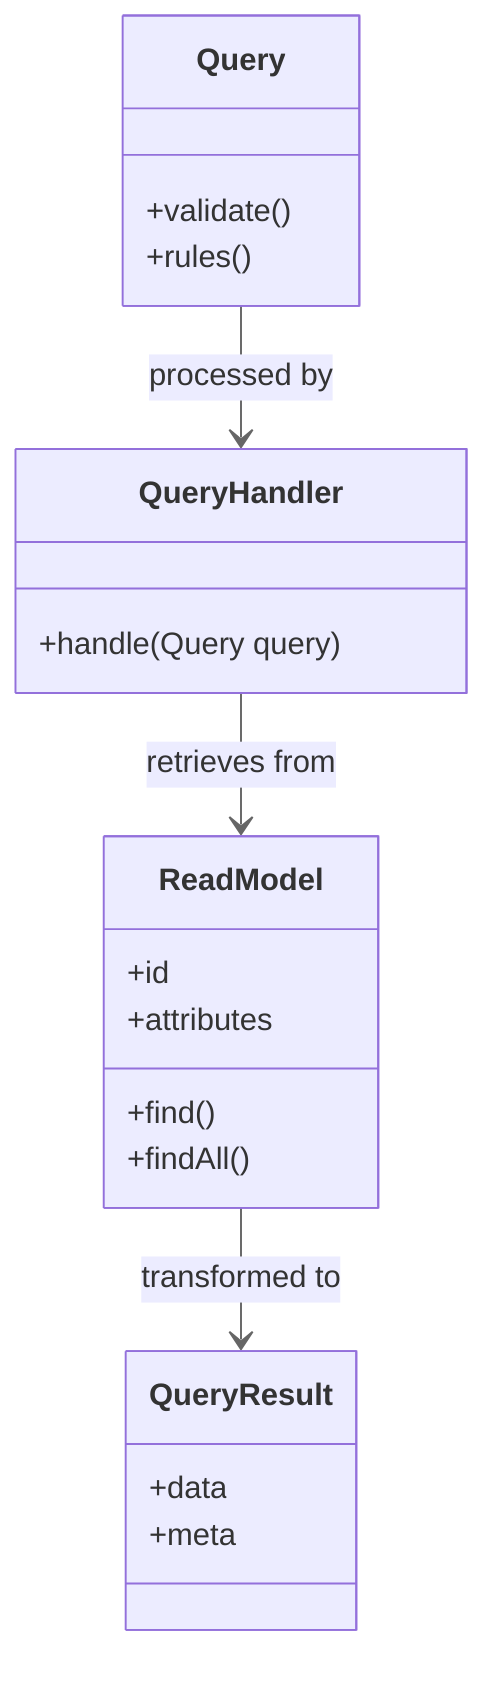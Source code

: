 %%{init: {'theme': 'default', 'themeVariables': { 'primaryColor': '#f5f5f5', 'primaryTextColor': '#333333', 'primaryBorderColor': '#cccccc', 'lineColor': '#666666', 'secondaryColor': '#f0f0f0', 'tertiaryColor': '#ffffff' }}}%%
classDiagram
    class Query {
        +validate()
        +rules()
    }
    
    class QueryHandler {
        +handle(Query query)
    }
    
    class ReadModel {
        +id
        +attributes
        +find()
        +findAll()
    }
    
    class QueryResult {
        +data
        +meta
    }
    
    Query --> QueryHandler: processed by
    QueryHandler --> ReadModel: retrieves from
    ReadModel --> QueryResult: transformed to